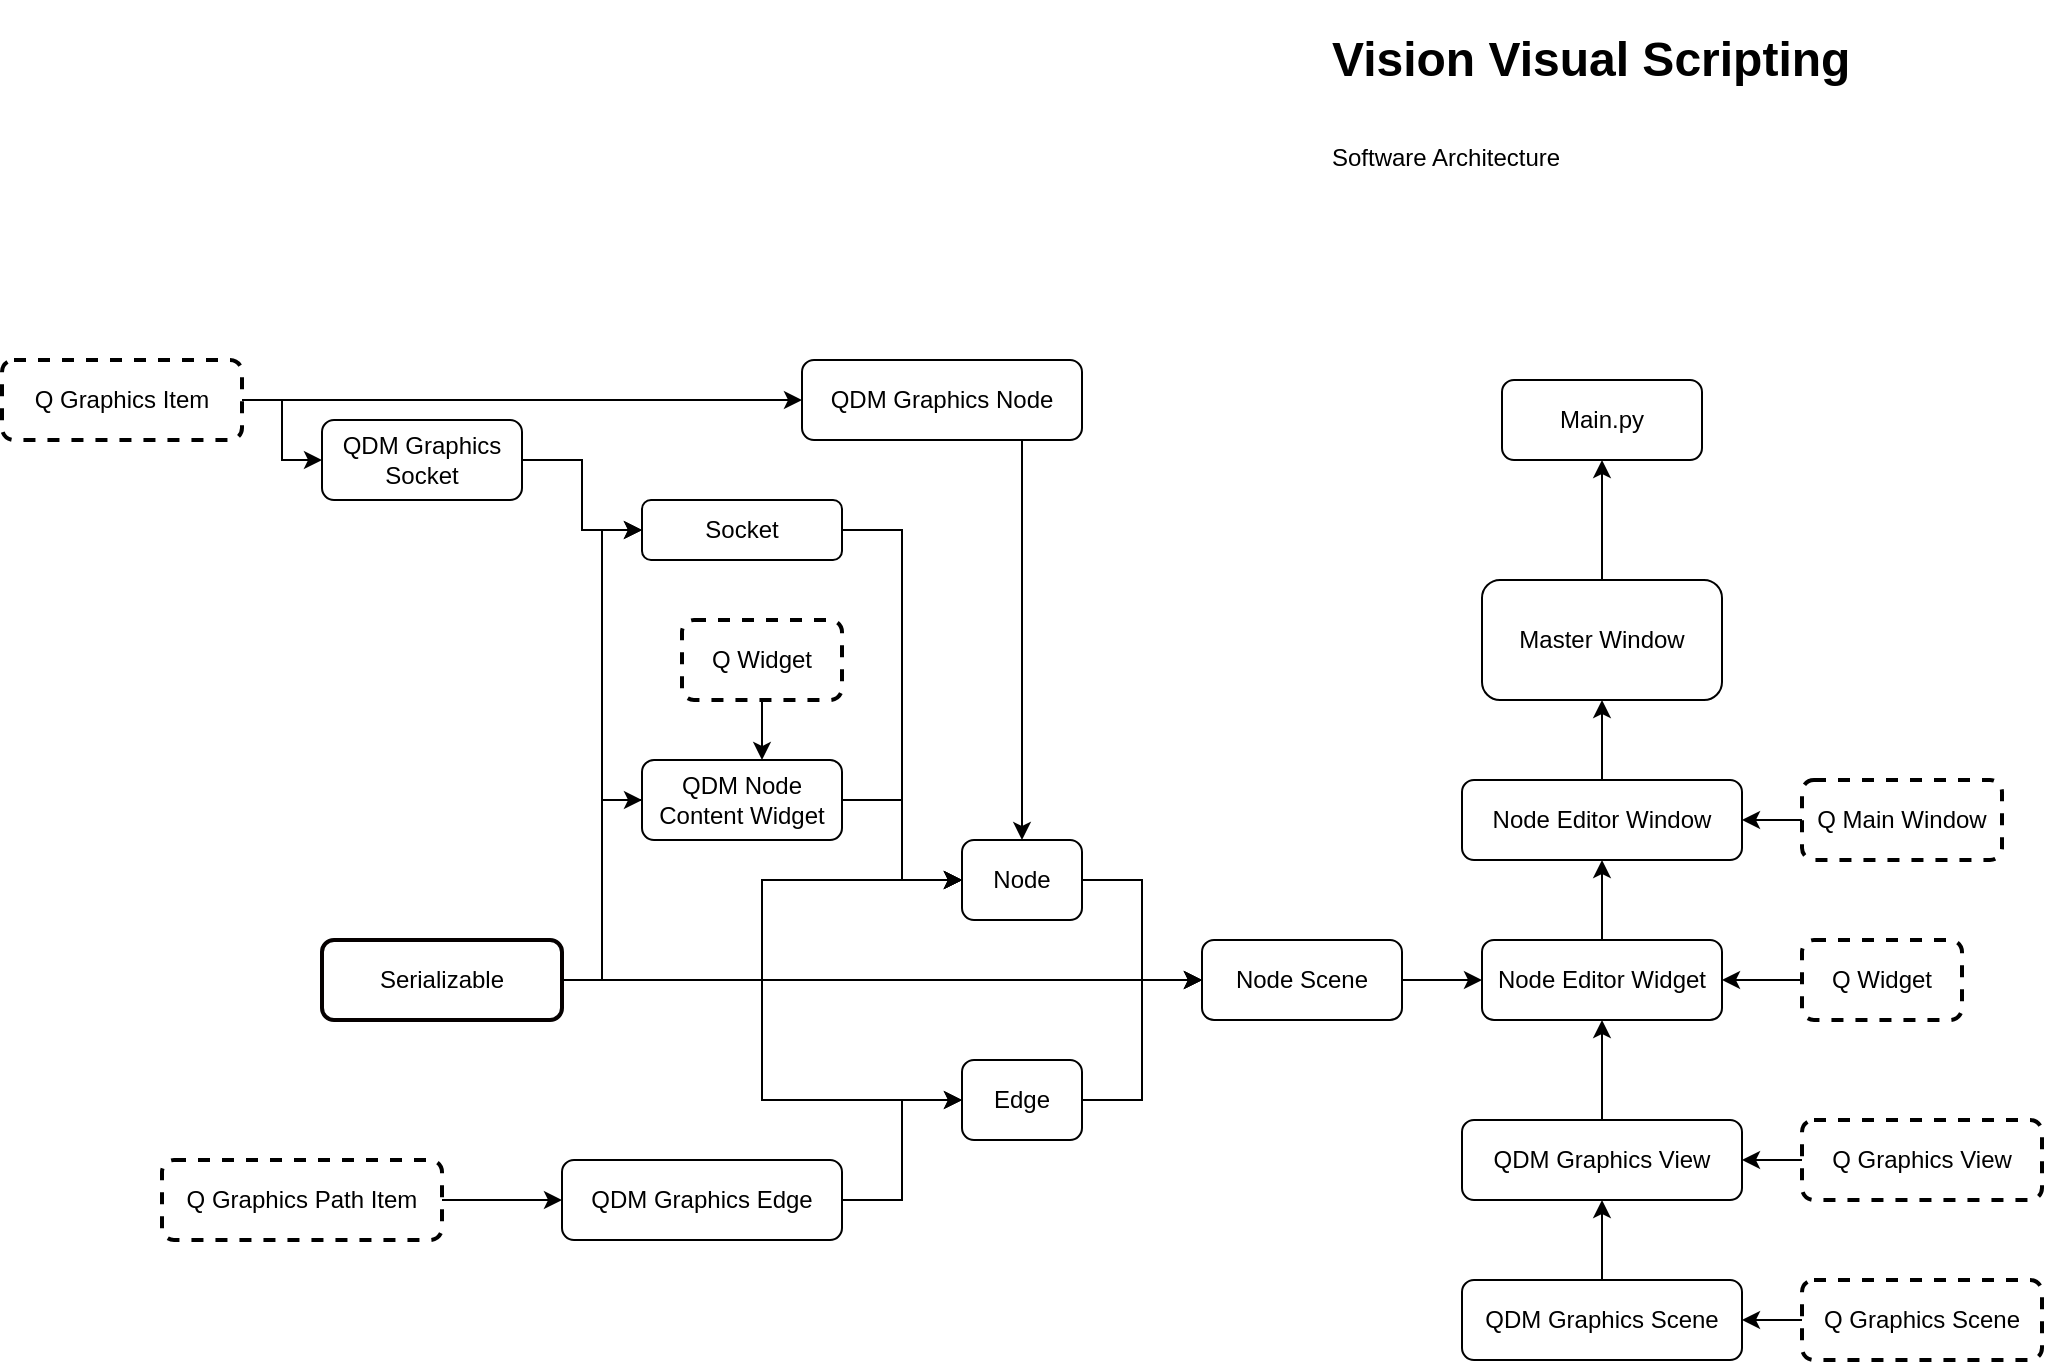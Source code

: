 <mxfile version="16.5.6" type="github">
  <diagram id="97u6j5r34sOa7uWUM_5N" name="Page-1">
    <mxGraphModel dx="3631" dy="996" grid="1" gridSize="10" guides="1" tooltips="1" connect="1" arrows="1" fold="1" page="1" pageScale="1" pageWidth="1600" pageHeight="900" math="0" shadow="0">
      <root>
        <mxCell id="0" />
        <mxCell id="1" parent="0" />
        <mxCell id="1BXOV-kKkOCPN0veqqaP-1" value="&lt;h1&gt;&lt;span&gt;Vision Visual Scripting&lt;/span&gt;&lt;/h1&gt;&lt;h1&gt;&lt;span style=&quot;font-size: 12px ; font-weight: normal&quot;&gt;Software Architecture&lt;/span&gt;&lt;br&gt;&lt;/h1&gt;" style="text;html=1;strokeColor=none;fillColor=none;spacing=5;spacingTop=-20;whiteSpace=wrap;overflow=hidden;rounded=0;strokeWidth=1;" parent="1" vertex="1">
          <mxGeometry x="80" y="70" width="340" height="110" as="geometry" />
        </mxCell>
        <mxCell id="1BXOV-kKkOCPN0veqqaP-4" value="" style="rounded=0;orthogonalLoop=1;jettySize=auto;html=1;endArrow=none;endFill=0;startArrow=classic;startFill=1;strokeWidth=1;" parent="1" source="1BXOV-kKkOCPN0veqqaP-2" target="1BXOV-kKkOCPN0veqqaP-3" edge="1">
          <mxGeometry relative="1" as="geometry" />
        </mxCell>
        <mxCell id="1BXOV-kKkOCPN0veqqaP-2" value="Main.py" style="rounded=1;whiteSpace=wrap;html=1;strokeWidth=1;" parent="1" vertex="1">
          <mxGeometry x="170" y="250" width="100" height="40" as="geometry" />
        </mxCell>
        <mxCell id="1BXOV-kKkOCPN0veqqaP-6" value="" style="rounded=0;orthogonalLoop=1;jettySize=auto;html=1;jumpSize=6;jumpStyle=none;targetPerimeterSpacing=0;strokeWidth=1;" parent="1" source="1BXOV-kKkOCPN0veqqaP-5" target="1BXOV-kKkOCPN0veqqaP-3" edge="1">
          <mxGeometry relative="1" as="geometry" />
        </mxCell>
        <mxCell id="1BXOV-kKkOCPN0veqqaP-3" value="Master Window" style="whiteSpace=wrap;html=1;rounded=1;strokeWidth=1;" parent="1" vertex="1">
          <mxGeometry x="160" y="350" width="120" height="60" as="geometry" />
        </mxCell>
        <mxCell id="1BXOV-kKkOCPN0veqqaP-8" value="" style="rounded=0;orthogonalLoop=1;jettySize=auto;html=1;startArrow=classic;startFill=1;endArrow=none;endFill=0;strokeWidth=1;" parent="1" source="1BXOV-kKkOCPN0veqqaP-5" target="1BXOV-kKkOCPN0veqqaP-7" edge="1">
          <mxGeometry relative="1" as="geometry" />
        </mxCell>
        <mxCell id="1BXOV-kKkOCPN0veqqaP-10" value="" style="rounded=0;orthogonalLoop=1;jettySize=auto;html=1;startArrow=classic;startFill=1;endArrow=none;endFill=0;strokeWidth=1;" parent="1" source="1BXOV-kKkOCPN0veqqaP-5" target="1BXOV-kKkOCPN0veqqaP-9" edge="1">
          <mxGeometry relative="1" as="geometry" />
        </mxCell>
        <mxCell id="1BXOV-kKkOCPN0veqqaP-5" value="Node Editor Window" style="whiteSpace=wrap;html=1;rounded=1;strokeWidth=1;" parent="1" vertex="1">
          <mxGeometry x="150" y="450" width="140" height="40" as="geometry" />
        </mxCell>
        <mxCell id="1BXOV-kKkOCPN0veqqaP-7" value="Q Main Window" style="whiteSpace=wrap;html=1;rounded=1;strokeWidth=2;dashed=1;" parent="1" vertex="1">
          <mxGeometry x="320" y="450" width="100" height="40" as="geometry" />
        </mxCell>
        <mxCell id="1BXOV-kKkOCPN0veqqaP-14" value="" style="rounded=0;orthogonalLoop=1;jettySize=auto;html=1;startArrow=classic;startFill=1;endArrow=none;endFill=0;strokeWidth=1;edgeStyle=elbowEdgeStyle;" parent="1" source="1BXOV-kKkOCPN0veqqaP-9" target="1BXOV-kKkOCPN0veqqaP-13" edge="1">
          <mxGeometry relative="1" as="geometry" />
        </mxCell>
        <mxCell id="1BXOV-kKkOCPN0veqqaP-16" value="" style="rounded=0;orthogonalLoop=1;jettySize=auto;html=1;startArrow=classic;startFill=1;endArrow=none;endFill=0;strokeWidth=1;" parent="1" source="1BXOV-kKkOCPN0veqqaP-9" target="1BXOV-kKkOCPN0veqqaP-15" edge="1">
          <mxGeometry relative="1" as="geometry" />
        </mxCell>
        <mxCell id="Xyz2LfplplAE0PjVY-bR-49" style="edgeStyle=elbowEdgeStyle;rounded=0;jumpStyle=none;jumpSize=6;orthogonalLoop=1;jettySize=auto;html=1;startArrow=classic;startFill=1;endArrow=none;endFill=0;targetPerimeterSpacing=0;strokeWidth=1;" edge="1" parent="1" source="1BXOV-kKkOCPN0veqqaP-9" target="Xyz2LfplplAE0PjVY-bR-48">
          <mxGeometry relative="1" as="geometry" />
        </mxCell>
        <mxCell id="1BXOV-kKkOCPN0veqqaP-9" value="Node Editor Widget" style="whiteSpace=wrap;html=1;rounded=1;strokeWidth=1;" parent="1" vertex="1">
          <mxGeometry x="160" y="530" width="120" height="40" as="geometry" />
        </mxCell>
        <mxCell id="1BXOV-kKkOCPN0veqqaP-11" value="Q Widget" style="whiteSpace=wrap;html=1;rounded=1;strokeWidth=2;dashed=1;" parent="1" vertex="1">
          <mxGeometry x="-240" y="370" width="80" height="40" as="geometry" />
        </mxCell>
        <mxCell id="Xyz2LfplplAE0PjVY-bR-2" value="" style="edgeStyle=elbowEdgeStyle;rounded=0;jumpStyle=none;jumpSize=6;orthogonalLoop=1;jettySize=auto;html=1;startArrow=classic;startFill=1;endArrow=none;endFill=0;endSize=12;targetPerimeterSpacing=0;strokeWidth=1;" edge="1" parent="1" source="1BXOV-kKkOCPN0veqqaP-13" target="Xyz2LfplplAE0PjVY-bR-1">
          <mxGeometry relative="1" as="geometry" />
        </mxCell>
        <mxCell id="Xyz2LfplplAE0PjVY-bR-56" style="edgeStyle=elbowEdgeStyle;rounded=0;jumpStyle=none;jumpSize=6;orthogonalLoop=1;jettySize=auto;html=1;startArrow=classic;startFill=1;endArrow=none;endFill=0;targetPerimeterSpacing=0;strokeWidth=1;" edge="1" parent="1" source="1BXOV-kKkOCPN0veqqaP-13" target="1BXOV-kKkOCPN0veqqaP-17">
          <mxGeometry relative="1" as="geometry" />
        </mxCell>
        <mxCell id="1BXOV-kKkOCPN0veqqaP-13" value="Node Scene" style="whiteSpace=wrap;html=1;rounded=1;strokeWidth=1;" parent="1" vertex="1">
          <mxGeometry x="20" y="530" width="100" height="40" as="geometry" />
        </mxCell>
        <mxCell id="1BXOV-kKkOCPN0veqqaP-20" value="" style="rounded=0;orthogonalLoop=1;jettySize=auto;html=1;startArrow=classic;startFill=1;endArrow=none;endFill=0;strokeWidth=1;" parent="1" source="1BXOV-kKkOCPN0veqqaP-15" target="1BXOV-kKkOCPN0veqqaP-19" edge="1">
          <mxGeometry relative="1" as="geometry" />
        </mxCell>
        <mxCell id="1BXOV-kKkOCPN0veqqaP-22" value="" style="rounded=0;orthogonalLoop=1;jettySize=auto;html=1;startArrow=classic;startFill=1;endArrow=none;endFill=0;strokeWidth=1;" parent="1" source="1BXOV-kKkOCPN0veqqaP-15" target="1BXOV-kKkOCPN0veqqaP-21" edge="1">
          <mxGeometry relative="1" as="geometry" />
        </mxCell>
        <mxCell id="1BXOV-kKkOCPN0veqqaP-15" value="QDM Graphics View" style="whiteSpace=wrap;html=1;rounded=1;strokeWidth=1;" parent="1" vertex="1">
          <mxGeometry x="150" y="620" width="140" height="40" as="geometry" />
        </mxCell>
        <mxCell id="1BXOV-kKkOCPN0veqqaP-17" value="Serializable" style="whiteSpace=wrap;html=1;rounded=1;strokeWidth=2;strokeColor=#050000;" parent="1" vertex="1">
          <mxGeometry x="-420" y="530" width="120" height="40" as="geometry" />
        </mxCell>
        <mxCell id="1BXOV-kKkOCPN0veqqaP-19" value="Q Graphics View" style="whiteSpace=wrap;html=1;rounded=1;strokeWidth=2;dashed=1;" parent="1" vertex="1">
          <mxGeometry x="320" y="620" width="120" height="40" as="geometry" />
        </mxCell>
        <mxCell id="Xyz2LfplplAE0PjVY-bR-59" value="" style="edgeStyle=elbowEdgeStyle;rounded=0;jumpStyle=none;jumpSize=6;orthogonalLoop=1;jettySize=auto;html=1;startArrow=classic;startFill=1;endArrow=none;endFill=0;targetPerimeterSpacing=0;strokeWidth=1;" edge="1" parent="1" source="1BXOV-kKkOCPN0veqqaP-21" target="Xyz2LfplplAE0PjVY-bR-58">
          <mxGeometry relative="1" as="geometry" />
        </mxCell>
        <mxCell id="1BXOV-kKkOCPN0veqqaP-21" value="QDM Graphics Scene" style="whiteSpace=wrap;html=1;rounded=1;strokeWidth=1;" parent="1" vertex="1">
          <mxGeometry x="150" y="700" width="140" height="40" as="geometry" />
        </mxCell>
        <mxCell id="Xyz2LfplplAE0PjVY-bR-5" style="rounded=0;jumpStyle=none;jumpSize=6;orthogonalLoop=1;jettySize=auto;html=1;startArrow=none;startFill=1;endArrow=none;endFill=0;endSize=12;targetPerimeterSpacing=0;strokeWidth=1;edgeStyle=elbowEdgeStyle;" edge="1" parent="1" source="Xyz2LfplplAE0PjVY-bR-10" target="1BXOV-kKkOCPN0veqqaP-17">
          <mxGeometry relative="1" as="geometry" />
        </mxCell>
        <mxCell id="Xyz2LfplplAE0PjVY-bR-9" style="edgeStyle=elbowEdgeStyle;rounded=0;jumpStyle=none;jumpSize=6;orthogonalLoop=1;jettySize=auto;html=1;startArrow=classic;startFill=1;endArrow=none;endFill=0;endSize=12;targetPerimeterSpacing=0;strokeWidth=1;" edge="1" parent="1" source="Xyz2LfplplAE0PjVY-bR-1" target="Xyz2LfplplAE0PjVY-bR-7">
          <mxGeometry relative="1" as="geometry" />
        </mxCell>
        <mxCell id="Xyz2LfplplAE0PjVY-bR-12" style="rounded=0;jumpStyle=none;jumpSize=6;orthogonalLoop=1;jettySize=auto;html=1;startArrow=classic;startFill=1;endArrow=none;endFill=0;endSize=12;targetPerimeterSpacing=0;strokeWidth=1;edgeStyle=elbowEdgeStyle;" edge="1" parent="1" source="Xyz2LfplplAE0PjVY-bR-1" target="Xyz2LfplplAE0PjVY-bR-10">
          <mxGeometry relative="1" as="geometry" />
        </mxCell>
        <mxCell id="Xyz2LfplplAE0PjVY-bR-14" style="rounded=0;jumpStyle=none;jumpSize=6;orthogonalLoop=1;jettySize=auto;html=1;startArrow=classic;startFill=1;endArrow=none;endFill=0;targetPerimeterSpacing=0;strokeWidth=1;edgeStyle=elbowEdgeStyle;" edge="1" parent="1" source="Xyz2LfplplAE0PjVY-bR-1" target="Xyz2LfplplAE0PjVY-bR-13">
          <mxGeometry relative="1" as="geometry" />
        </mxCell>
        <mxCell id="Xyz2LfplplAE0PjVY-bR-53" style="edgeStyle=elbowEdgeStyle;rounded=0;jumpStyle=none;jumpSize=6;orthogonalLoop=1;jettySize=auto;html=1;startArrow=classic;startFill=1;endArrow=none;endFill=0;targetPerimeterSpacing=0;strokeWidth=1;" edge="1" parent="1" source="Xyz2LfplplAE0PjVY-bR-1" target="1BXOV-kKkOCPN0veqqaP-17">
          <mxGeometry relative="1" as="geometry" />
        </mxCell>
        <mxCell id="Xyz2LfplplAE0PjVY-bR-1" value="Node" style="whiteSpace=wrap;html=1;rounded=1;strokeWidth=1;" vertex="1" parent="1">
          <mxGeometry x="-100" y="480" width="60" height="40" as="geometry" />
        </mxCell>
        <mxCell id="Xyz2LfplplAE0PjVY-bR-20" value="" style="edgeStyle=elbowEdgeStyle;rounded=0;jumpStyle=none;jumpSize=6;orthogonalLoop=1;jettySize=auto;html=1;startArrow=classic;startFill=1;endArrow=none;endFill=0;endSize=12;targetPerimeterSpacing=0;strokeWidth=1;" edge="1" parent="1" source="Xyz2LfplplAE0PjVY-bR-7" target="Xyz2LfplplAE0PjVY-bR-19">
          <mxGeometry relative="1" as="geometry" />
        </mxCell>
        <mxCell id="Xyz2LfplplAE0PjVY-bR-7" value="QDM Graphics Node" style="rounded=1;whiteSpace=wrap;html=1;strokeWidth=1;" vertex="1" parent="1">
          <mxGeometry x="-180" y="240" width="140" height="40" as="geometry" />
        </mxCell>
        <mxCell id="Xyz2LfplplAE0PjVY-bR-21" style="edgeStyle=elbowEdgeStyle;rounded=0;jumpStyle=none;jumpSize=6;orthogonalLoop=1;jettySize=auto;html=1;startArrow=classic;startFill=1;endArrow=none;endFill=0;endSize=12;targetPerimeterSpacing=0;strokeWidth=1;" edge="1" parent="1" source="Xyz2LfplplAE0PjVY-bR-10" target="1BXOV-kKkOCPN0veqqaP-11">
          <mxGeometry relative="1" as="geometry" />
        </mxCell>
        <mxCell id="Xyz2LfplplAE0PjVY-bR-23" style="rounded=0;jumpStyle=none;jumpSize=6;orthogonalLoop=1;jettySize=auto;html=1;startArrow=classic;startFill=1;endArrow=none;endFill=0;endSize=12;targetPerimeterSpacing=0;strokeWidth=1;edgeStyle=elbowEdgeStyle;" edge="1" parent="1" source="Xyz2LfplplAE0PjVY-bR-10" target="1BXOV-kKkOCPN0veqqaP-17">
          <mxGeometry relative="1" as="geometry" />
        </mxCell>
        <mxCell id="Xyz2LfplplAE0PjVY-bR-18" style="rounded=0;jumpStyle=none;jumpSize=6;orthogonalLoop=1;jettySize=auto;html=1;startArrow=classic;startFill=1;endArrow=none;endFill=0;endSize=12;targetPerimeterSpacing=0;strokeWidth=1;edgeStyle=elbowEdgeStyle;" edge="1" parent="1" source="Xyz2LfplplAE0PjVY-bR-13" target="1BXOV-kKkOCPN0veqqaP-17">
          <mxGeometry relative="1" as="geometry" />
        </mxCell>
        <mxCell id="Xyz2LfplplAE0PjVY-bR-29" value="" style="edgeStyle=elbowEdgeStyle;rounded=0;jumpStyle=none;jumpSize=6;orthogonalLoop=1;jettySize=auto;html=1;startArrow=classic;startFill=1;endArrow=none;endFill=0;targetPerimeterSpacing=0;strokeWidth=1;" edge="1" parent="1" source="Xyz2LfplplAE0PjVY-bR-13" target="Xyz2LfplplAE0PjVY-bR-28">
          <mxGeometry relative="1" as="geometry" />
        </mxCell>
        <mxCell id="Xyz2LfplplAE0PjVY-bR-13" value="Socket" style="rounded=1;whiteSpace=wrap;html=1;strokeWidth=1;" vertex="1" parent="1">
          <mxGeometry x="-260" y="310" width="100" height="30" as="geometry" />
        </mxCell>
        <mxCell id="Xyz2LfplplAE0PjVY-bR-19" value="Q Graphics Item" style="whiteSpace=wrap;html=1;rounded=1;strokeWidth=2;dashed=1;" vertex="1" parent="1">
          <mxGeometry x="-580" y="240" width="120" height="40" as="geometry" />
        </mxCell>
        <mxCell id="Xyz2LfplplAE0PjVY-bR-30" style="edgeStyle=elbowEdgeStyle;rounded=0;jumpStyle=none;jumpSize=6;orthogonalLoop=1;jettySize=auto;html=1;startArrow=classic;startFill=1;endArrow=none;endFill=0;targetPerimeterSpacing=0;strokeWidth=1;" edge="1" parent="1" source="Xyz2LfplplAE0PjVY-bR-28" target="Xyz2LfplplAE0PjVY-bR-19">
          <mxGeometry relative="1" as="geometry" />
        </mxCell>
        <mxCell id="Xyz2LfplplAE0PjVY-bR-28" value="QDM Graphics Socket" style="whiteSpace=wrap;html=1;rounded=1;strokeWidth=1;" vertex="1" parent="1">
          <mxGeometry x="-420" y="270" width="100" height="40" as="geometry" />
        </mxCell>
        <mxCell id="Xyz2LfplplAE0PjVY-bR-33" style="edgeStyle=elbowEdgeStyle;rounded=0;jumpStyle=none;jumpSize=6;orthogonalLoop=1;jettySize=auto;html=1;startArrow=classic;startFill=1;endArrow=none;endFill=0;strokeWidth=1;sourcePerimeterSpacing=0;" edge="1" parent="1" source="1BXOV-kKkOCPN0veqqaP-13" target="Xyz2LfplplAE0PjVY-bR-31">
          <mxGeometry relative="1" as="geometry" />
        </mxCell>
        <mxCell id="Xyz2LfplplAE0PjVY-bR-35" value="" style="edgeStyle=elbowEdgeStyle;rounded=0;jumpStyle=none;jumpSize=6;orthogonalLoop=1;jettySize=auto;html=1;startArrow=classic;startFill=1;endArrow=none;endFill=0;targetPerimeterSpacing=0;strokeWidth=1;" edge="1" parent="1" source="Xyz2LfplplAE0PjVY-bR-31" target="Xyz2LfplplAE0PjVY-bR-34">
          <mxGeometry relative="1" as="geometry" />
        </mxCell>
        <mxCell id="Xyz2LfplplAE0PjVY-bR-57" style="edgeStyle=elbowEdgeStyle;rounded=0;jumpStyle=none;jumpSize=6;orthogonalLoop=1;jettySize=auto;html=1;startArrow=classic;startFill=1;endArrow=none;endFill=0;targetPerimeterSpacing=0;strokeWidth=1;" edge="1" parent="1" source="Xyz2LfplplAE0PjVY-bR-31" target="1BXOV-kKkOCPN0veqqaP-17">
          <mxGeometry relative="1" as="geometry" />
        </mxCell>
        <mxCell id="Xyz2LfplplAE0PjVY-bR-31" value="Edge" style="whiteSpace=wrap;html=1;rounded=1;strokeWidth=1;" vertex="1" parent="1">
          <mxGeometry x="-100" y="590" width="60" height="40" as="geometry" />
        </mxCell>
        <mxCell id="Xyz2LfplplAE0PjVY-bR-37" value="" style="edgeStyle=elbowEdgeStyle;rounded=0;jumpStyle=none;jumpSize=6;orthogonalLoop=1;jettySize=auto;html=1;startArrow=classic;startFill=1;endArrow=none;endFill=0;targetPerimeterSpacing=0;strokeWidth=1;" edge="1" parent="1" source="Xyz2LfplplAE0PjVY-bR-34" target="Xyz2LfplplAE0PjVY-bR-36">
          <mxGeometry relative="1" as="geometry" />
        </mxCell>
        <mxCell id="Xyz2LfplplAE0PjVY-bR-34" value="QDM Graphics Edge" style="whiteSpace=wrap;html=1;rounded=1;strokeWidth=1;" vertex="1" parent="1">
          <mxGeometry x="-300" y="640" width="140" height="40" as="geometry" />
        </mxCell>
        <mxCell id="Xyz2LfplplAE0PjVY-bR-36" value="Q Graphics Path Item" style="whiteSpace=wrap;html=1;rounded=1;strokeWidth=2;dashed=1;" vertex="1" parent="1">
          <mxGeometry x="-500" y="640" width="140" height="40" as="geometry" />
        </mxCell>
        <mxCell id="Xyz2LfplplAE0PjVY-bR-48" value="Q Widget" style="whiteSpace=wrap;html=1;rounded=1;strokeWidth=2;dashed=1;" vertex="1" parent="1">
          <mxGeometry x="320" y="530" width="80" height="40" as="geometry" />
        </mxCell>
        <mxCell id="Xyz2LfplplAE0PjVY-bR-10" value="QDM Node Content Widget" style="rounded=1;whiteSpace=wrap;html=1;strokeWidth=1;" vertex="1" parent="1">
          <mxGeometry x="-260" y="440" width="100" height="40" as="geometry" />
        </mxCell>
        <mxCell id="Xyz2LfplplAE0PjVY-bR-52" value="" style="rounded=0;jumpStyle=none;jumpSize=6;orthogonalLoop=1;jettySize=auto;html=1;startArrow=classic;startFill=1;endArrow=none;endFill=0;endSize=12;strokeWidth=1;edgeStyle=elbowEdgeStyle;" edge="1" parent="1" source="Xyz2LfplplAE0PjVY-bR-1" target="Xyz2LfplplAE0PjVY-bR-10">
          <mxGeometry relative="1" as="geometry">
            <mxPoint x="-240" y="400" as="sourcePoint" />
            <mxPoint x="-700" y="420" as="targetPoint" />
          </mxGeometry>
        </mxCell>
        <mxCell id="Xyz2LfplplAE0PjVY-bR-58" value="Q Graphics Scene" style="whiteSpace=wrap;html=1;rounded=1;strokeWidth=2;dashed=1;" vertex="1" parent="1">
          <mxGeometry x="320" y="700" width="120" height="40" as="geometry" />
        </mxCell>
      </root>
    </mxGraphModel>
  </diagram>
</mxfile>
